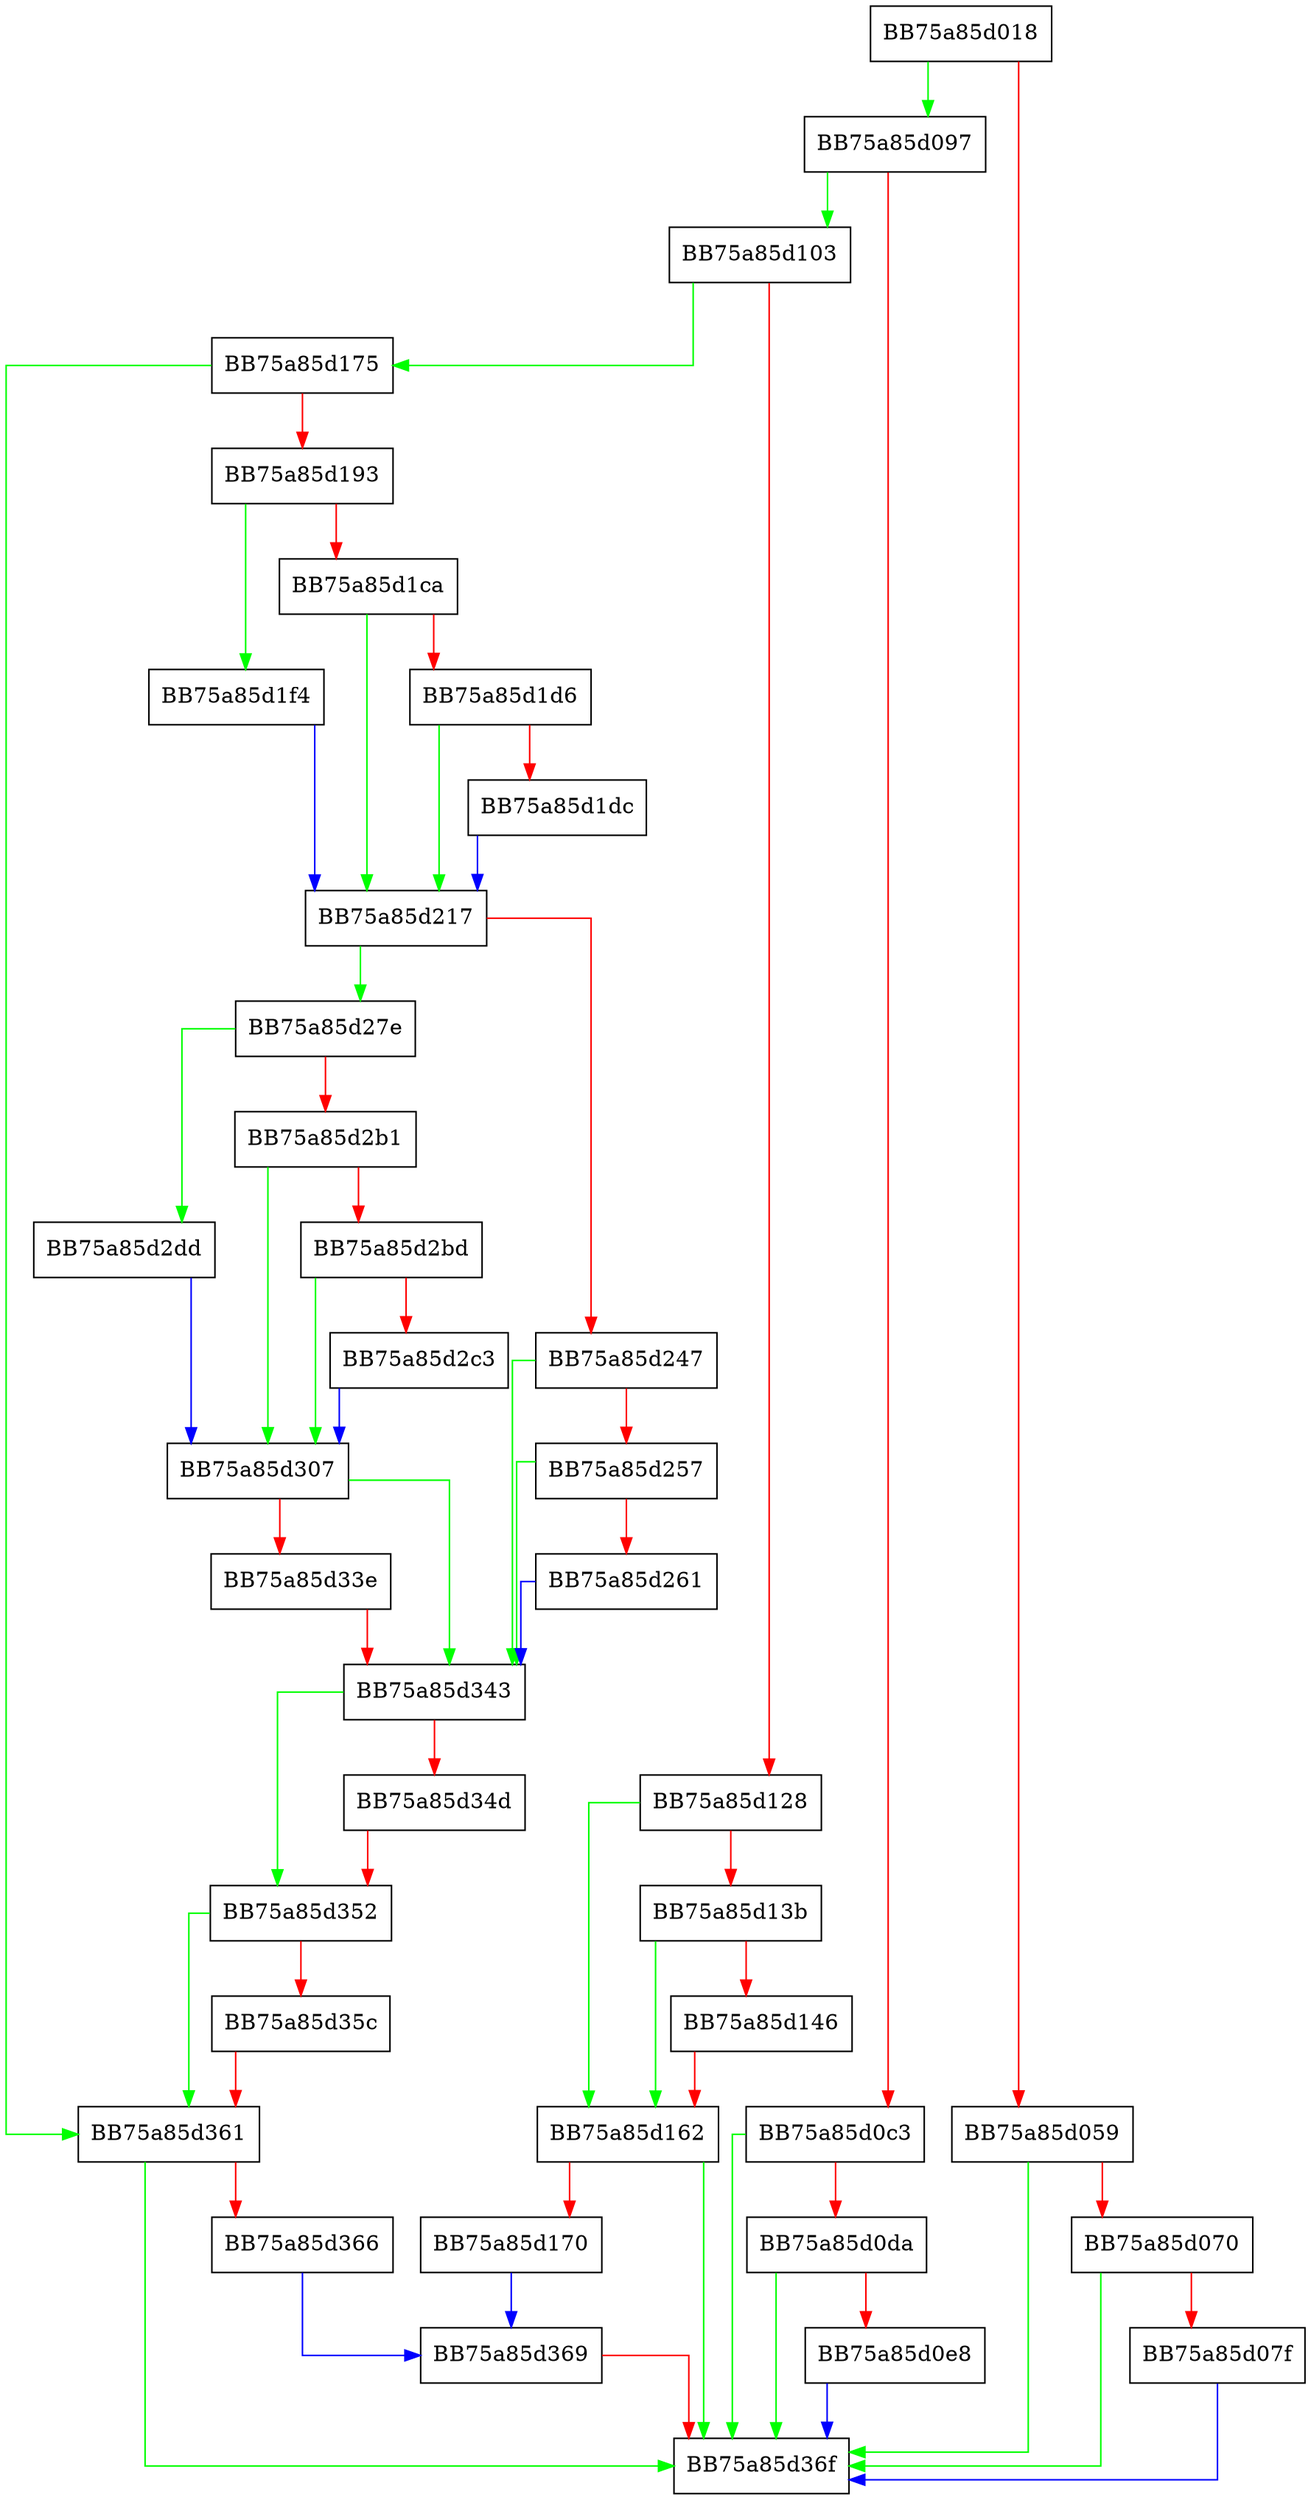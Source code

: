 digraph ProcessOpenThreadEvent {
  node [shape="box"];
  graph [splines=ortho];
  BB75a85d018 -> BB75a85d097 [color="green"];
  BB75a85d018 -> BB75a85d059 [color="red"];
  BB75a85d059 -> BB75a85d36f [color="green"];
  BB75a85d059 -> BB75a85d070 [color="red"];
  BB75a85d070 -> BB75a85d36f [color="green"];
  BB75a85d070 -> BB75a85d07f [color="red"];
  BB75a85d07f -> BB75a85d36f [color="blue"];
  BB75a85d097 -> BB75a85d103 [color="green"];
  BB75a85d097 -> BB75a85d0c3 [color="red"];
  BB75a85d0c3 -> BB75a85d36f [color="green"];
  BB75a85d0c3 -> BB75a85d0da [color="red"];
  BB75a85d0da -> BB75a85d36f [color="green"];
  BB75a85d0da -> BB75a85d0e8 [color="red"];
  BB75a85d0e8 -> BB75a85d36f [color="blue"];
  BB75a85d103 -> BB75a85d175 [color="green"];
  BB75a85d103 -> BB75a85d128 [color="red"];
  BB75a85d128 -> BB75a85d162 [color="green"];
  BB75a85d128 -> BB75a85d13b [color="red"];
  BB75a85d13b -> BB75a85d162 [color="green"];
  BB75a85d13b -> BB75a85d146 [color="red"];
  BB75a85d146 -> BB75a85d162 [color="red"];
  BB75a85d162 -> BB75a85d36f [color="green"];
  BB75a85d162 -> BB75a85d170 [color="red"];
  BB75a85d170 -> BB75a85d369 [color="blue"];
  BB75a85d175 -> BB75a85d361 [color="green"];
  BB75a85d175 -> BB75a85d193 [color="red"];
  BB75a85d193 -> BB75a85d1f4 [color="green"];
  BB75a85d193 -> BB75a85d1ca [color="red"];
  BB75a85d1ca -> BB75a85d217 [color="green"];
  BB75a85d1ca -> BB75a85d1d6 [color="red"];
  BB75a85d1d6 -> BB75a85d217 [color="green"];
  BB75a85d1d6 -> BB75a85d1dc [color="red"];
  BB75a85d1dc -> BB75a85d217 [color="blue"];
  BB75a85d1f4 -> BB75a85d217 [color="blue"];
  BB75a85d217 -> BB75a85d27e [color="green"];
  BB75a85d217 -> BB75a85d247 [color="red"];
  BB75a85d247 -> BB75a85d343 [color="green"];
  BB75a85d247 -> BB75a85d257 [color="red"];
  BB75a85d257 -> BB75a85d343 [color="green"];
  BB75a85d257 -> BB75a85d261 [color="red"];
  BB75a85d261 -> BB75a85d343 [color="blue"];
  BB75a85d27e -> BB75a85d2dd [color="green"];
  BB75a85d27e -> BB75a85d2b1 [color="red"];
  BB75a85d2b1 -> BB75a85d307 [color="green"];
  BB75a85d2b1 -> BB75a85d2bd [color="red"];
  BB75a85d2bd -> BB75a85d307 [color="green"];
  BB75a85d2bd -> BB75a85d2c3 [color="red"];
  BB75a85d2c3 -> BB75a85d307 [color="blue"];
  BB75a85d2dd -> BB75a85d307 [color="blue"];
  BB75a85d307 -> BB75a85d343 [color="green"];
  BB75a85d307 -> BB75a85d33e [color="red"];
  BB75a85d33e -> BB75a85d343 [color="red"];
  BB75a85d343 -> BB75a85d352 [color="green"];
  BB75a85d343 -> BB75a85d34d [color="red"];
  BB75a85d34d -> BB75a85d352 [color="red"];
  BB75a85d352 -> BB75a85d361 [color="green"];
  BB75a85d352 -> BB75a85d35c [color="red"];
  BB75a85d35c -> BB75a85d361 [color="red"];
  BB75a85d361 -> BB75a85d36f [color="green"];
  BB75a85d361 -> BB75a85d366 [color="red"];
  BB75a85d366 -> BB75a85d369 [color="blue"];
  BB75a85d369 -> BB75a85d36f [color="red"];
}